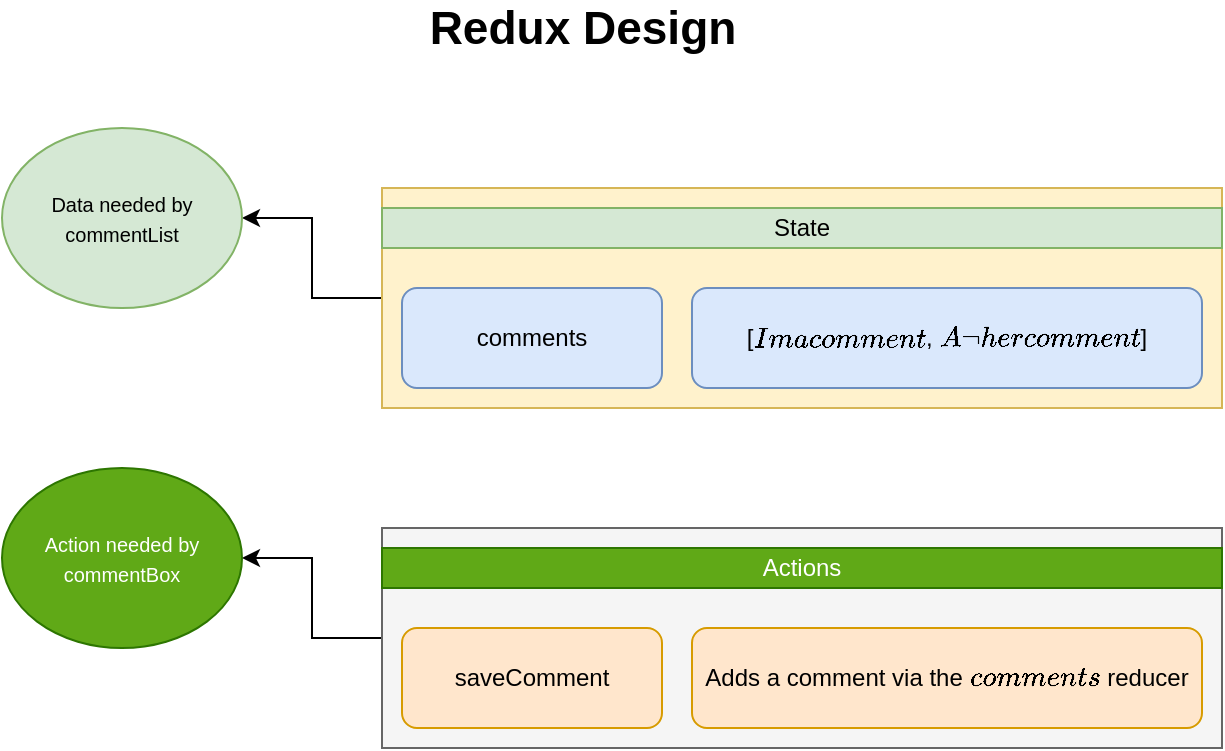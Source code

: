 <mxfile version="14.7.2" type="github">
  <diagram id="kCPz2ZWZHN0TpiMqB4xw" name="Page-1">
    <mxGraphModel dx="867" dy="699" grid="1" gridSize="10" guides="1" tooltips="1" connect="1" arrows="1" fold="1" page="1" pageScale="1" pageWidth="700" pageHeight="400" math="0" shadow="0">
      <root>
        <mxCell id="0" />
        <mxCell id="1" parent="0" />
        <mxCell id="D3cZAq9tkSZbist2RZ-O-14" value="" style="edgeStyle=orthogonalEdgeStyle;rounded=0;orthogonalLoop=1;jettySize=auto;html=1;" edge="1" parent="1" source="D3cZAq9tkSZbist2RZ-O-1" target="D3cZAq9tkSZbist2RZ-O-13">
          <mxGeometry relative="1" as="geometry" />
        </mxCell>
        <mxCell id="D3cZAq9tkSZbist2RZ-O-1" value="" style="rounded=0;whiteSpace=wrap;html=1;fillColor=#fff2cc;strokeColor=#d6b656;" vertex="1" parent="1">
          <mxGeometry x="250" y="110" width="420" height="110" as="geometry" />
        </mxCell>
        <mxCell id="D3cZAq9tkSZbist2RZ-O-2" value="comments" style="rounded=1;whiteSpace=wrap;html=1;fillColor=#dae8fc;strokeColor=#6c8ebf;" vertex="1" parent="1">
          <mxGeometry x="260" y="160" width="130" height="50" as="geometry" />
        </mxCell>
        <mxCell id="D3cZAq9tkSZbist2RZ-O-3" value="&lt;div&gt;[`Im a comment`, `Another comment`]&lt;br&gt;&lt;/div&gt;" style="rounded=1;whiteSpace=wrap;html=1;fillColor=#dae8fc;strokeColor=#6c8ebf;" vertex="1" parent="1">
          <mxGeometry x="405" y="160" width="255" height="50" as="geometry" />
        </mxCell>
        <mxCell id="D3cZAq9tkSZbist2RZ-O-4" value="State" style="rounded=0;whiteSpace=wrap;html=1;fillColor=#d5e8d4;strokeColor=#82b366;" vertex="1" parent="1">
          <mxGeometry x="250" y="120" width="420" height="20" as="geometry" />
        </mxCell>
        <mxCell id="D3cZAq9tkSZbist2RZ-O-18" value="" style="edgeStyle=orthogonalEdgeStyle;rounded=0;orthogonalLoop=1;jettySize=auto;html=1;" edge="1" parent="1" source="D3cZAq9tkSZbist2RZ-O-5" target="D3cZAq9tkSZbist2RZ-O-17">
          <mxGeometry relative="1" as="geometry" />
        </mxCell>
        <mxCell id="D3cZAq9tkSZbist2RZ-O-5" value="" style="rounded=0;whiteSpace=wrap;html=1;fillColor=#f5f5f5;strokeColor=#666666;fontColor=#333333;" vertex="1" parent="1">
          <mxGeometry x="250" y="280" width="420" height="110" as="geometry" />
        </mxCell>
        <mxCell id="D3cZAq9tkSZbist2RZ-O-6" value="saveComment" style="rounded=1;whiteSpace=wrap;html=1;fillColor=#ffe6cc;strokeColor=#d79b00;" vertex="1" parent="1">
          <mxGeometry x="260" y="330" width="130" height="50" as="geometry" />
        </mxCell>
        <mxCell id="D3cZAq9tkSZbist2RZ-O-7" value="Adds a comment via the `comments` reducer" style="rounded=1;whiteSpace=wrap;html=1;fillColor=#ffe6cc;strokeColor=#d79b00;" vertex="1" parent="1">
          <mxGeometry x="405" y="330" width="255" height="50" as="geometry" />
        </mxCell>
        <mxCell id="D3cZAq9tkSZbist2RZ-O-8" value="Actions" style="rounded=0;whiteSpace=wrap;html=1;fillColor=#60a917;strokeColor=#2D7600;fontColor=#ffffff;" vertex="1" parent="1">
          <mxGeometry x="250" y="290" width="420" height="20" as="geometry" />
        </mxCell>
        <mxCell id="D3cZAq9tkSZbist2RZ-O-13" value="&lt;font style=&quot;font-size: 10px&quot;&gt;Data needed by commentList&lt;/font&gt;" style="ellipse;whiteSpace=wrap;html=1;rounded=0;strokeColor=#82b366;fillColor=#d5e8d4;" vertex="1" parent="1">
          <mxGeometry x="60" y="80" width="120" height="90" as="geometry" />
        </mxCell>
        <mxCell id="D3cZAq9tkSZbist2RZ-O-17" value="&lt;font style=&quot;font-size: 10px&quot; color=&quot;#FFFFFF&quot;&gt;Action needed by commentBox&lt;/font&gt;" style="ellipse;whiteSpace=wrap;html=1;rounded=0;strokeColor=#2D7600;fillColor=#60a917;fontColor=#ffffff;" vertex="1" parent="1">
          <mxGeometry x="60" y="250" width="120" height="90" as="geometry" />
        </mxCell>
        <mxCell id="D3cZAq9tkSZbist2RZ-O-19" value="&lt;font style=&quot;font-size: 23px&quot;&gt;&lt;b&gt;&lt;font style=&quot;font-size: 23px&quot;&gt;Redux Design&lt;/font&gt;&lt;/b&gt;&lt;/font&gt;" style="text;html=1;align=center;verticalAlign=middle;resizable=0;points=[];autosize=1;strokeColor=none;strokeWidth=5;" vertex="1" parent="1">
          <mxGeometry x="265" y="20" width="170" height="20" as="geometry" />
        </mxCell>
      </root>
    </mxGraphModel>
  </diagram>
</mxfile>

